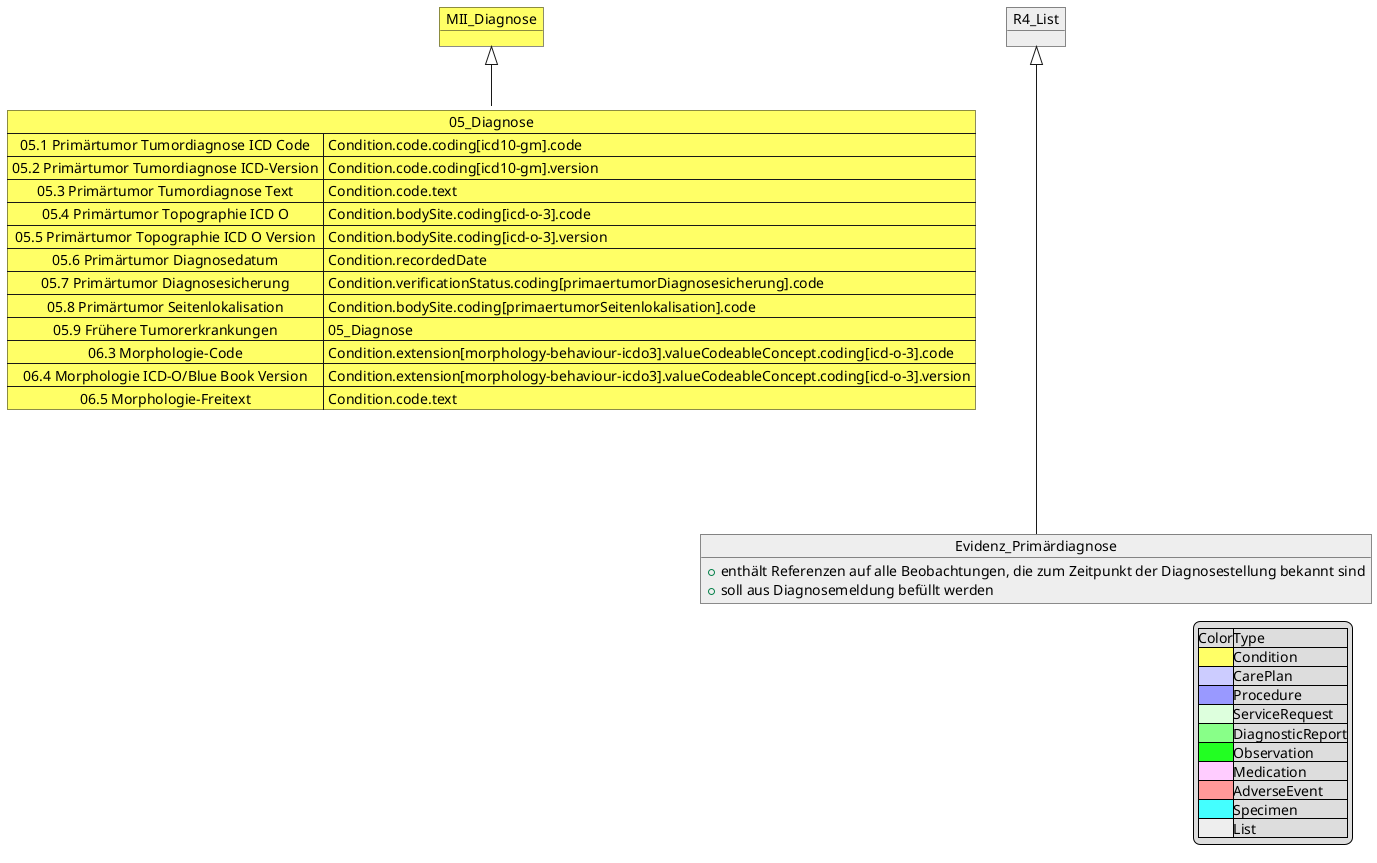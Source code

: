 @startuml MII_Onko_05_Diagnosis
object MII_Diagnose #FFFF66
Map 05_Diagnose #FFFF66 {
 05.1 Primärtumor Tumordiagnose ICD Code => Condition.code.coding[icd10-gm].code
 05.2 Primärtumor Tumordiagnose ICD-Version => Condition.code.coding[icd10-gm].version
 05.3 Primärtumor Tumordiagnose Text => Condition.code.text
 05.4 Primärtumor Topographie ICD O => Condition.bodySite.coding[icd-o-3].code
 05.5 Primärtumor Topographie ICD O Version => Condition.bodySite.coding[icd-o-3].version
 05.6 Primärtumor Diagnosedatum => Condition.recordedDate
 05.7 Primärtumor Diagnosesicherung => Condition.verificationStatus.coding[primaertumorDiagnosesicherung].code
 05.8 Primärtumor Seitenlokalisation => Condition.bodySite.coding[primaertumorSeitenlokalisation].code
 05.9 Frühere Tumorerkrankungen => 05_Diagnose
 06.3 Morphologie-Code => Condition.extension[morphology-behaviour-icdo3].valueCodeableConcept.coding[icd-o-3].code
 06.4 Morphologie ICD-O/Blue Book Version => Condition.extension[morphology-behaviour-icdo3].valueCodeableConcept.coding[icd-o-3].version
 06.5 Morphologie-Freitext => Condition.code.text
} 

MII_Diagnose <|-down- 05_Diagnose 
object R4_List #EEEEEE
object Evidenz_Primärdiagnose #EEEEEE {
    + enthält Referenzen auf alle Beobachtungen, die zum Zeitpunkt der Diagnosestellung bekannt sind
    + soll aus Diagnosemeldung befüllt werden
}
R4_List <|---- Evidenz_Primärdiagnose

legend right 
|Color|Type|
|<#FFFF66>|Condition|
|<#CCCCFF>|CarePlan|
|<#9999FF>|Procedure|
|<#DDFFDD>|ServiceRequest|
|<#88FF88>|DiagnosticReport|
|<#22FF22>|Observation|
|<#FFCCFF>|Medication|
|<#FF9999>|AdverseEvent|
|<#44FFFF>|Specimen|
|<#EEEEEE>|List|
endlegend



@enduml